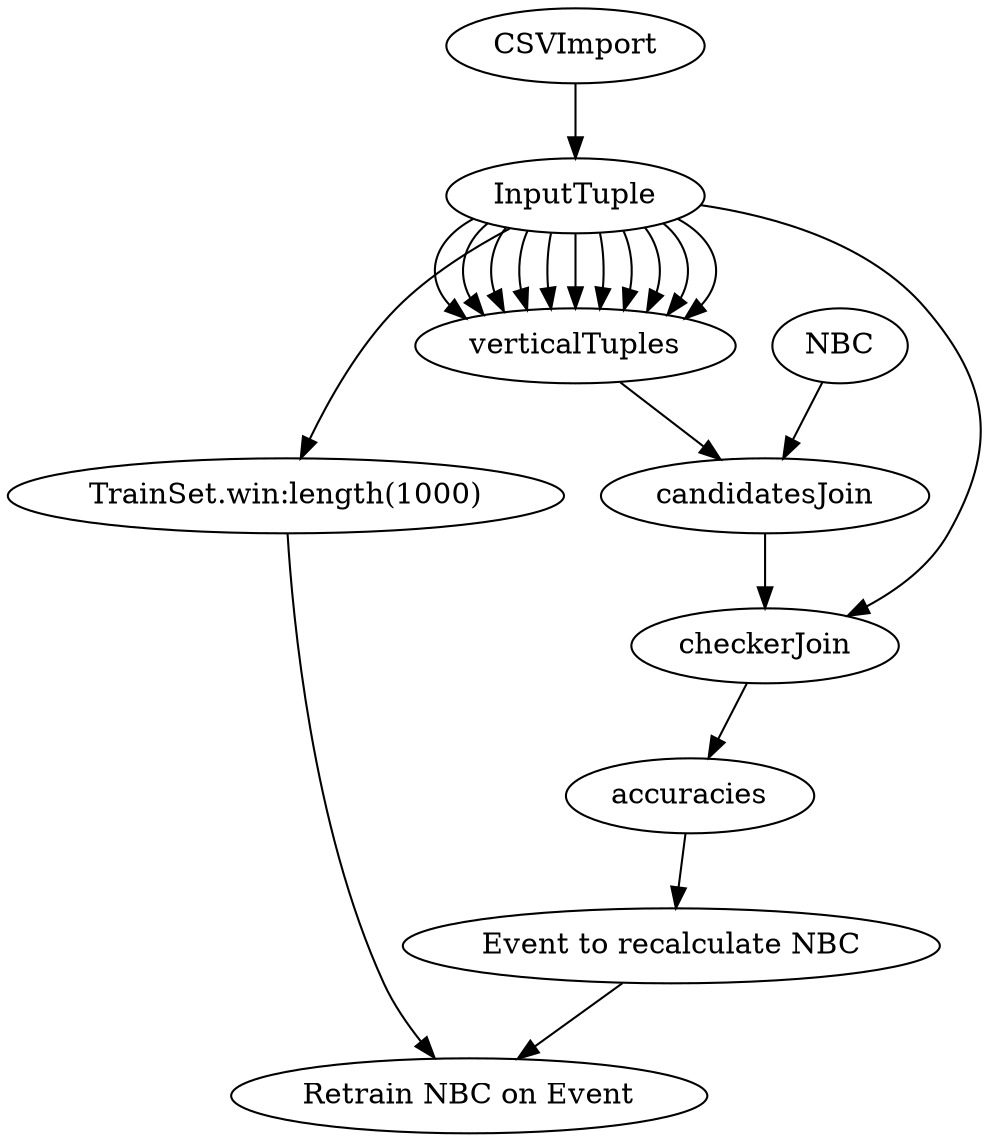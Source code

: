 digraph list 
{
//	rankdir=LR;
	margin=0;
	
	CSVImport -> InputTuple

	InputTuple -> "TrainSet.win:length(1000)" -> "Retrain NBC on Event"

	InputTuple -> verticalTuples
	InputTuple -> verticalTuples
	InputTuple -> verticalTuples
	InputTuple -> verticalTuples
	InputTuple -> verticalTuples
	InputTuple -> verticalTuples
	InputTuple -> verticalTuples
	InputTuple -> verticalTuples
	InputTuple -> verticalTuples
	InputTuple -> verticalTuples
	InputTuple -> verticalTuples

	
	verticalTuples -> candidatesJoin
	NBC -> candidatesJoin

	InputTuple -> checkerJoin
	candidatesJoin -> checkerJoin

	checkerJoin -> accuracies -> "Event to recalculate NBC" -> "Retrain NBC on Event"

}
